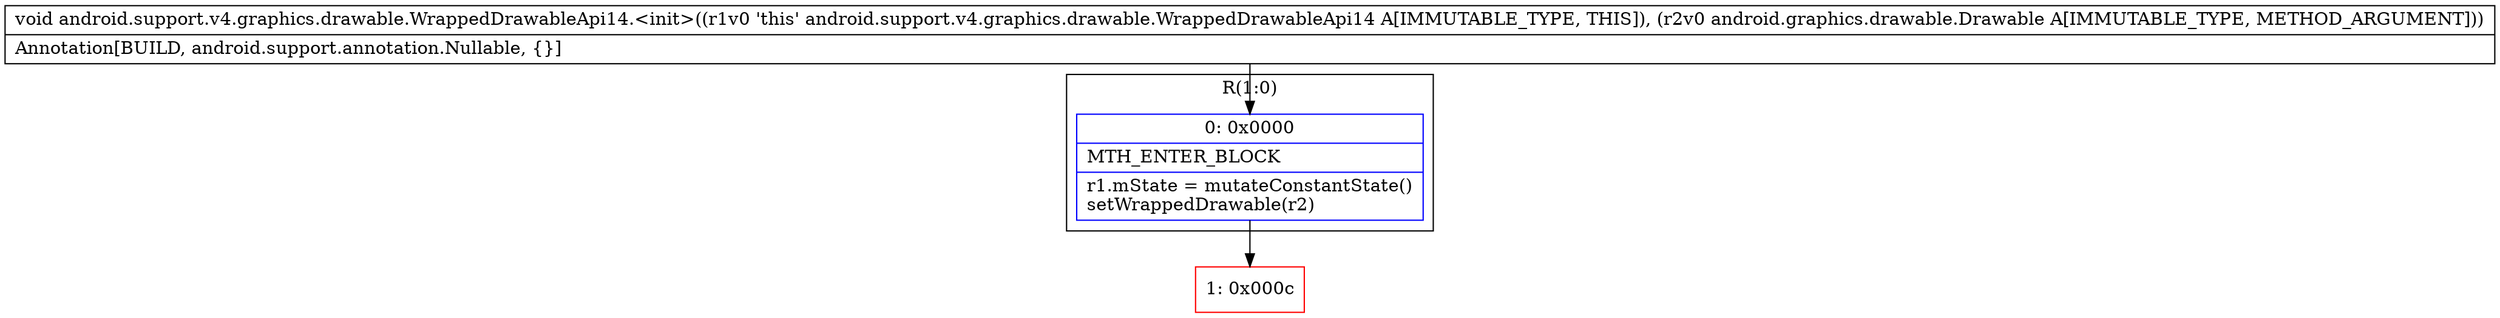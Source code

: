 digraph "CFG forandroid.support.v4.graphics.drawable.WrappedDrawableApi14.\<init\>(Landroid\/graphics\/drawable\/Drawable;)V" {
subgraph cluster_Region_1941122718 {
label = "R(1:0)";
node [shape=record,color=blue];
Node_0 [shape=record,label="{0\:\ 0x0000|MTH_ENTER_BLOCK\l|r1.mState = mutateConstantState()\lsetWrappedDrawable(r2)\l}"];
}
Node_1 [shape=record,color=red,label="{1\:\ 0x000c}"];
MethodNode[shape=record,label="{void android.support.v4.graphics.drawable.WrappedDrawableApi14.\<init\>((r1v0 'this' android.support.v4.graphics.drawable.WrappedDrawableApi14 A[IMMUTABLE_TYPE, THIS]), (r2v0 android.graphics.drawable.Drawable A[IMMUTABLE_TYPE, METHOD_ARGUMENT]))  | Annotation[BUILD, android.support.annotation.Nullable, \{\}]\l}"];
MethodNode -> Node_0;
Node_0 -> Node_1;
}

